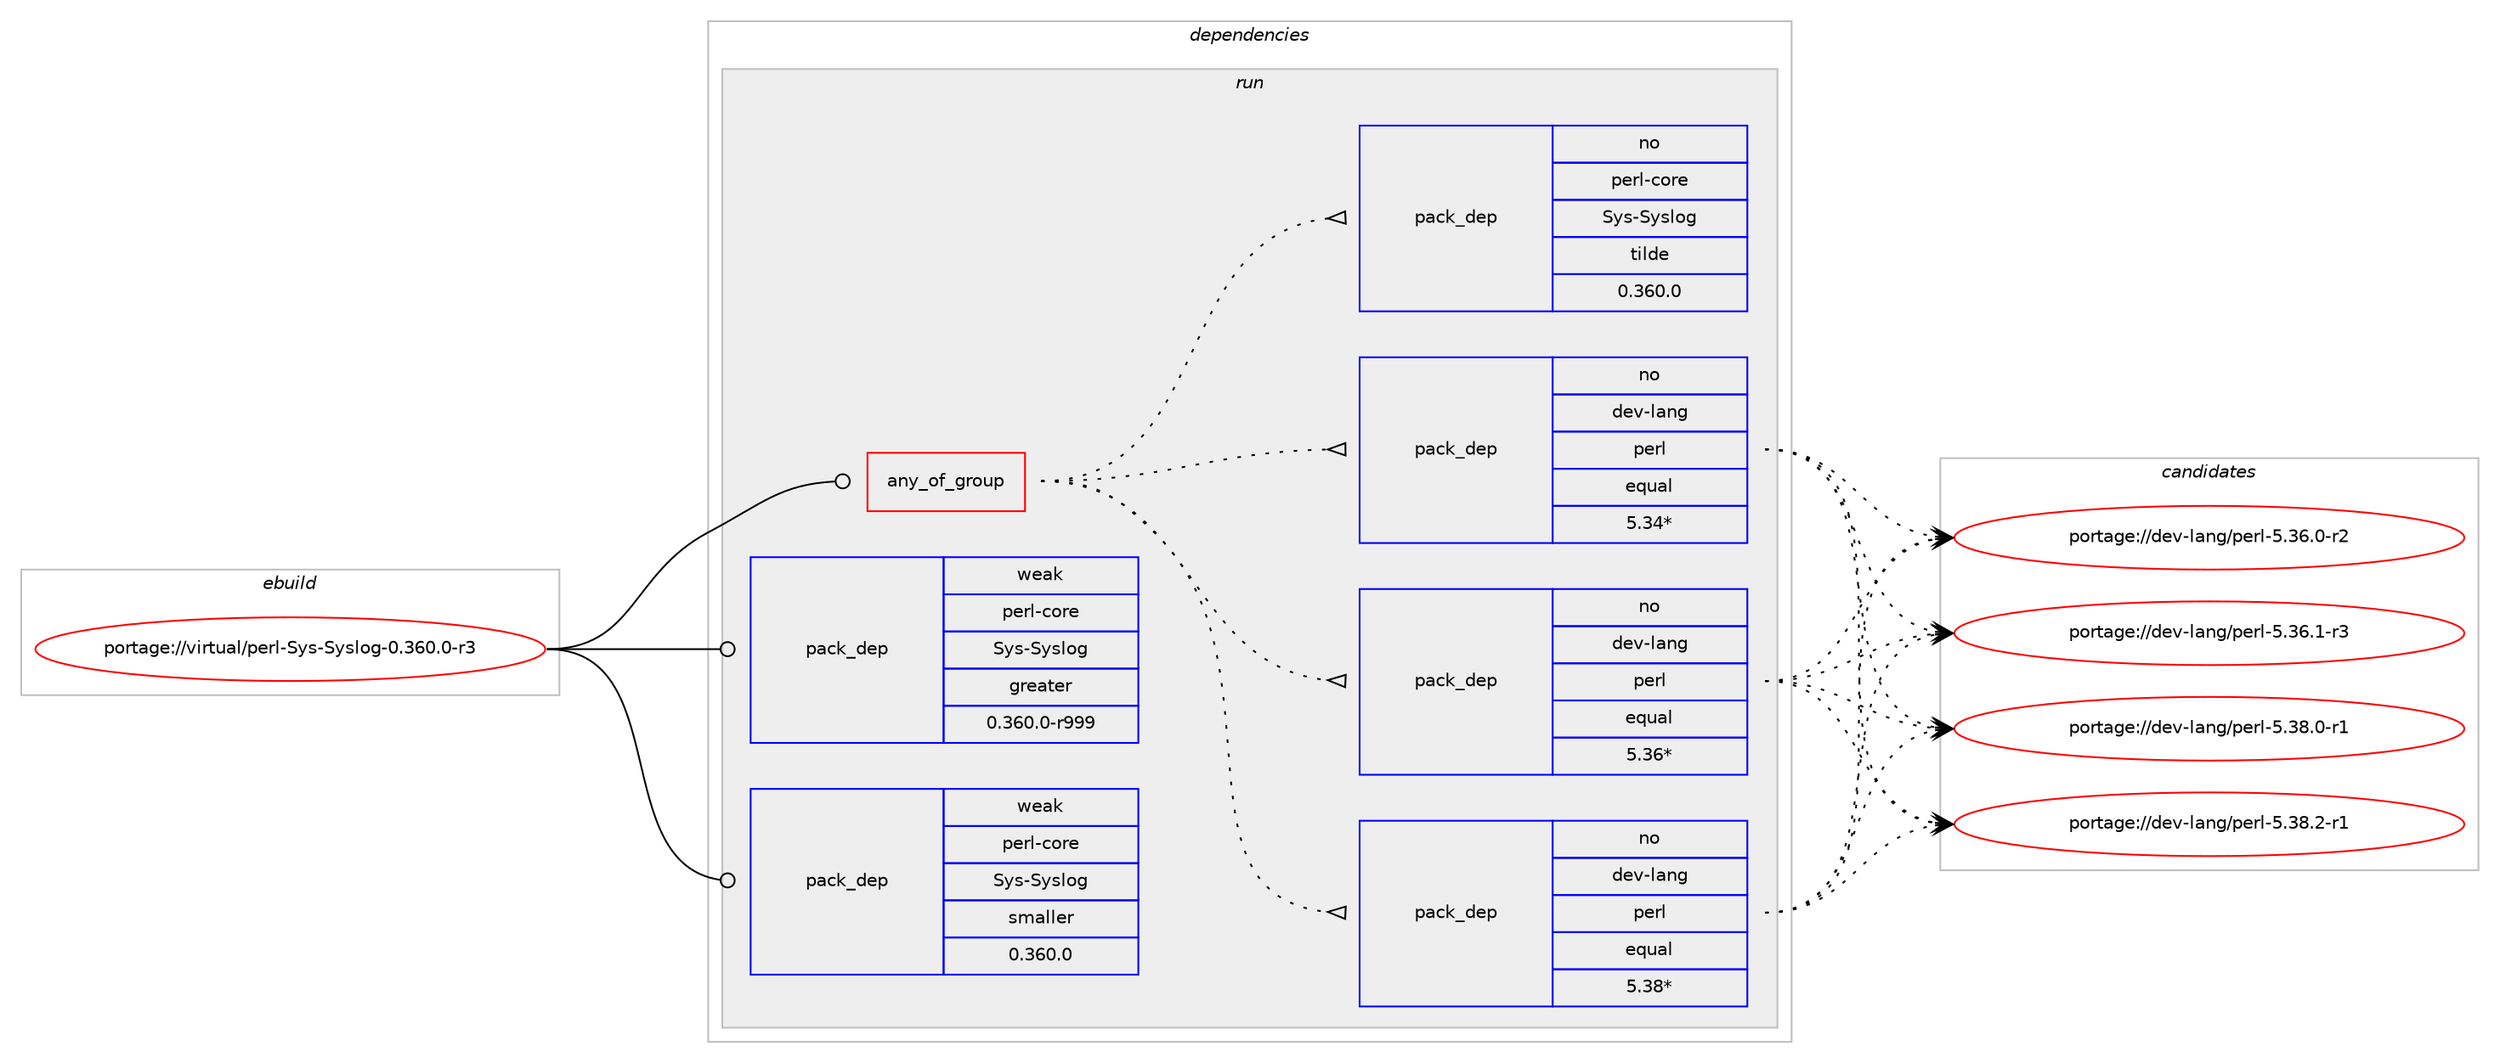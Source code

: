 digraph prolog {

# *************
# Graph options
# *************

newrank=true;
concentrate=true;
compound=true;
graph [rankdir=LR,fontname=Helvetica,fontsize=10,ranksep=1.5];#, ranksep=2.5, nodesep=0.2];
edge  [arrowhead=vee];
node  [fontname=Helvetica,fontsize=10];

# **********
# The ebuild
# **********

subgraph cluster_leftcol {
color=gray;
rank=same;
label=<<i>ebuild</i>>;
id [label="portage://virtual/perl-Sys-Syslog-0.360.0-r3", color=red, width=4, href="../virtual/perl-Sys-Syslog-0.360.0-r3.svg"];
}

# ****************
# The dependencies
# ****************

subgraph cluster_midcol {
color=gray;
label=<<i>dependencies</i>>;
subgraph cluster_compile {
fillcolor="#eeeeee";
style=filled;
label=<<i>compile</i>>;
}
subgraph cluster_compileandrun {
fillcolor="#eeeeee";
style=filled;
label=<<i>compile and run</i>>;
}
subgraph cluster_run {
fillcolor="#eeeeee";
style=filled;
label=<<i>run</i>>;
subgraph any234 {
dependency22880 [label=<<TABLE BORDER="0" CELLBORDER="1" CELLSPACING="0" CELLPADDING="4"><TR><TD CELLPADDING="10">any_of_group</TD></TR></TABLE>>, shape=none, color=red];subgraph pack7257 {
dependency22881 [label=<<TABLE BORDER="0" CELLBORDER="1" CELLSPACING="0" CELLPADDING="4" WIDTH="220"><TR><TD ROWSPAN="6" CELLPADDING="30">pack_dep</TD></TR><TR><TD WIDTH="110">no</TD></TR><TR><TD>dev-lang</TD></TR><TR><TD>perl</TD></TR><TR><TD>equal</TD></TR><TR><TD>5.38*</TD></TR></TABLE>>, shape=none, color=blue];
}
dependency22880:e -> dependency22881:w [weight=20,style="dotted",arrowhead="oinv"];
subgraph pack7258 {
dependency22882 [label=<<TABLE BORDER="0" CELLBORDER="1" CELLSPACING="0" CELLPADDING="4" WIDTH="220"><TR><TD ROWSPAN="6" CELLPADDING="30">pack_dep</TD></TR><TR><TD WIDTH="110">no</TD></TR><TR><TD>dev-lang</TD></TR><TR><TD>perl</TD></TR><TR><TD>equal</TD></TR><TR><TD>5.36*</TD></TR></TABLE>>, shape=none, color=blue];
}
dependency22880:e -> dependency22882:w [weight=20,style="dotted",arrowhead="oinv"];
subgraph pack7259 {
dependency22883 [label=<<TABLE BORDER="0" CELLBORDER="1" CELLSPACING="0" CELLPADDING="4" WIDTH="220"><TR><TD ROWSPAN="6" CELLPADDING="30">pack_dep</TD></TR><TR><TD WIDTH="110">no</TD></TR><TR><TD>dev-lang</TD></TR><TR><TD>perl</TD></TR><TR><TD>equal</TD></TR><TR><TD>5.34*</TD></TR></TABLE>>, shape=none, color=blue];
}
dependency22880:e -> dependency22883:w [weight=20,style="dotted",arrowhead="oinv"];
subgraph pack7260 {
dependency22884 [label=<<TABLE BORDER="0" CELLBORDER="1" CELLSPACING="0" CELLPADDING="4" WIDTH="220"><TR><TD ROWSPAN="6" CELLPADDING="30">pack_dep</TD></TR><TR><TD WIDTH="110">no</TD></TR><TR><TD>perl-core</TD></TR><TR><TD>Sys-Syslog</TD></TR><TR><TD>tilde</TD></TR><TR><TD>0.360.0</TD></TR></TABLE>>, shape=none, color=blue];
}
dependency22880:e -> dependency22884:w [weight=20,style="dotted",arrowhead="oinv"];
}
id:e -> dependency22880:w [weight=20,style="solid",arrowhead="odot"];
# *** BEGIN UNKNOWN DEPENDENCY TYPE (TODO) ***
# id -> package_dependency(portage://virtual/perl-Sys-Syslog-0.360.0-r3,run,no,dev-lang,perl,none,[,,],any_same_slot,[])
# *** END UNKNOWN DEPENDENCY TYPE (TODO) ***

subgraph pack7261 {
dependency22885 [label=<<TABLE BORDER="0" CELLBORDER="1" CELLSPACING="0" CELLPADDING="4" WIDTH="220"><TR><TD ROWSPAN="6" CELLPADDING="30">pack_dep</TD></TR><TR><TD WIDTH="110">weak</TD></TR><TR><TD>perl-core</TD></TR><TR><TD>Sys-Syslog</TD></TR><TR><TD>greater</TD></TR><TR><TD>0.360.0-r999</TD></TR></TABLE>>, shape=none, color=blue];
}
id:e -> dependency22885:w [weight=20,style="solid",arrowhead="odot"];
subgraph pack7262 {
dependency22886 [label=<<TABLE BORDER="0" CELLBORDER="1" CELLSPACING="0" CELLPADDING="4" WIDTH="220"><TR><TD ROWSPAN="6" CELLPADDING="30">pack_dep</TD></TR><TR><TD WIDTH="110">weak</TD></TR><TR><TD>perl-core</TD></TR><TR><TD>Sys-Syslog</TD></TR><TR><TD>smaller</TD></TR><TR><TD>0.360.0</TD></TR></TABLE>>, shape=none, color=blue];
}
id:e -> dependency22886:w [weight=20,style="solid",arrowhead="odot"];
}
}

# **************
# The candidates
# **************

subgraph cluster_choices {
rank=same;
color=gray;
label=<<i>candidates</i>>;

subgraph choice7257 {
color=black;
nodesep=1;
choice100101118451089711010347112101114108455346515446484511450 [label="portage://dev-lang/perl-5.36.0-r2", color=red, width=4,href="../dev-lang/perl-5.36.0-r2.svg"];
choice100101118451089711010347112101114108455346515446494511451 [label="portage://dev-lang/perl-5.36.1-r3", color=red, width=4,href="../dev-lang/perl-5.36.1-r3.svg"];
choice100101118451089711010347112101114108455346515646484511449 [label="portage://dev-lang/perl-5.38.0-r1", color=red, width=4,href="../dev-lang/perl-5.38.0-r1.svg"];
choice100101118451089711010347112101114108455346515646504511449 [label="portage://dev-lang/perl-5.38.2-r1", color=red, width=4,href="../dev-lang/perl-5.38.2-r1.svg"];
dependency22881:e -> choice100101118451089711010347112101114108455346515446484511450:w [style=dotted,weight="100"];
dependency22881:e -> choice100101118451089711010347112101114108455346515446494511451:w [style=dotted,weight="100"];
dependency22881:e -> choice100101118451089711010347112101114108455346515646484511449:w [style=dotted,weight="100"];
dependency22881:e -> choice100101118451089711010347112101114108455346515646504511449:w [style=dotted,weight="100"];
}
subgraph choice7258 {
color=black;
nodesep=1;
choice100101118451089711010347112101114108455346515446484511450 [label="portage://dev-lang/perl-5.36.0-r2", color=red, width=4,href="../dev-lang/perl-5.36.0-r2.svg"];
choice100101118451089711010347112101114108455346515446494511451 [label="portage://dev-lang/perl-5.36.1-r3", color=red, width=4,href="../dev-lang/perl-5.36.1-r3.svg"];
choice100101118451089711010347112101114108455346515646484511449 [label="portage://dev-lang/perl-5.38.0-r1", color=red, width=4,href="../dev-lang/perl-5.38.0-r1.svg"];
choice100101118451089711010347112101114108455346515646504511449 [label="portage://dev-lang/perl-5.38.2-r1", color=red, width=4,href="../dev-lang/perl-5.38.2-r1.svg"];
dependency22882:e -> choice100101118451089711010347112101114108455346515446484511450:w [style=dotted,weight="100"];
dependency22882:e -> choice100101118451089711010347112101114108455346515446494511451:w [style=dotted,weight="100"];
dependency22882:e -> choice100101118451089711010347112101114108455346515646484511449:w [style=dotted,weight="100"];
dependency22882:e -> choice100101118451089711010347112101114108455346515646504511449:w [style=dotted,weight="100"];
}
subgraph choice7259 {
color=black;
nodesep=1;
choice100101118451089711010347112101114108455346515446484511450 [label="portage://dev-lang/perl-5.36.0-r2", color=red, width=4,href="../dev-lang/perl-5.36.0-r2.svg"];
choice100101118451089711010347112101114108455346515446494511451 [label="portage://dev-lang/perl-5.36.1-r3", color=red, width=4,href="../dev-lang/perl-5.36.1-r3.svg"];
choice100101118451089711010347112101114108455346515646484511449 [label="portage://dev-lang/perl-5.38.0-r1", color=red, width=4,href="../dev-lang/perl-5.38.0-r1.svg"];
choice100101118451089711010347112101114108455346515646504511449 [label="portage://dev-lang/perl-5.38.2-r1", color=red, width=4,href="../dev-lang/perl-5.38.2-r1.svg"];
dependency22883:e -> choice100101118451089711010347112101114108455346515446484511450:w [style=dotted,weight="100"];
dependency22883:e -> choice100101118451089711010347112101114108455346515446494511451:w [style=dotted,weight="100"];
dependency22883:e -> choice100101118451089711010347112101114108455346515646484511449:w [style=dotted,weight="100"];
dependency22883:e -> choice100101118451089711010347112101114108455346515646504511449:w [style=dotted,weight="100"];
}
subgraph choice7260 {
color=black;
nodesep=1;
}
subgraph choice7261 {
color=black;
nodesep=1;
}
subgraph choice7262 {
color=black;
nodesep=1;
}
}

}
